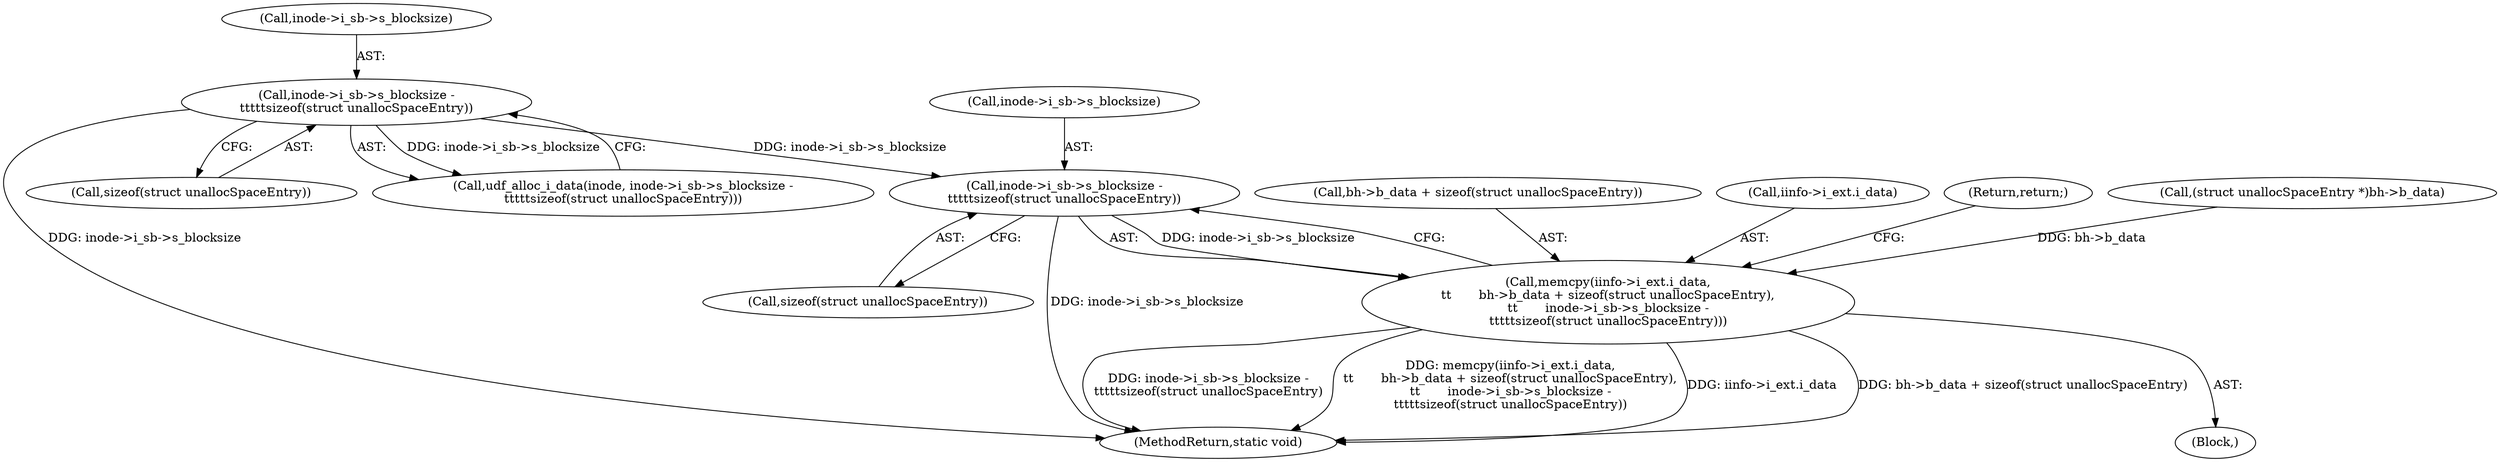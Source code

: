 digraph "0_linux_c03aa9f6e1f938618e6db2e23afef0574efeeb65@API" {
"1000546" [label="(Call,inode->i_sb->s_blocksize -\n\t\t\t\t\tsizeof(struct unallocSpaceEntry))"];
"1000522" [label="(Call,inode->i_sb->s_blocksize -\n\t\t\t\t\tsizeof(struct unallocSpaceEntry))"];
"1000534" [label="(Call,memcpy(iinfo->i_ext.i_data,\n\t\t       bh->b_data + sizeof(struct unallocSpaceEntry),\n\t\t       inode->i_sb->s_blocksize -\n\t\t\t\t\tsizeof(struct unallocSpaceEntry)))"];
"1000540" [label="(Call,bh->b_data + sizeof(struct unallocSpaceEntry))"];
"1000546" [label="(Call,inode->i_sb->s_blocksize -\n\t\t\t\t\tsizeof(struct unallocSpaceEntry))"];
"1000496" [label="(Block,)"];
"1001145" [label="(MethodReturn,static void)"];
"1000534" [label="(Call,memcpy(iinfo->i_ext.i_data,\n\t\t       bh->b_data + sizeof(struct unallocSpaceEntry),\n\t\t       inode->i_sb->s_blocksize -\n\t\t\t\t\tsizeof(struct unallocSpaceEntry)))"];
"1000535" [label="(Call,iinfo->i_ext.i_data)"];
"1000554" [label="(Return,return;)"];
"1000528" [label="(Call,sizeof(struct unallocSpaceEntry))"];
"1000513" [label="(Call,(struct unallocSpaceEntry *)bh->b_data)"];
"1000552" [label="(Call,sizeof(struct unallocSpaceEntry))"];
"1000520" [label="(Call,udf_alloc_i_data(inode, inode->i_sb->s_blocksize -\n\t\t\t\t\tsizeof(struct unallocSpaceEntry)))"];
"1000523" [label="(Call,inode->i_sb->s_blocksize)"];
"1000547" [label="(Call,inode->i_sb->s_blocksize)"];
"1000522" [label="(Call,inode->i_sb->s_blocksize -\n\t\t\t\t\tsizeof(struct unallocSpaceEntry))"];
"1000546" -> "1000534"  [label="AST: "];
"1000546" -> "1000552"  [label="CFG: "];
"1000547" -> "1000546"  [label="AST: "];
"1000552" -> "1000546"  [label="AST: "];
"1000534" -> "1000546"  [label="CFG: "];
"1000546" -> "1001145"  [label="DDG: inode->i_sb->s_blocksize"];
"1000546" -> "1000534"  [label="DDG: inode->i_sb->s_blocksize"];
"1000522" -> "1000546"  [label="DDG: inode->i_sb->s_blocksize"];
"1000522" -> "1000520"  [label="AST: "];
"1000522" -> "1000528"  [label="CFG: "];
"1000523" -> "1000522"  [label="AST: "];
"1000528" -> "1000522"  [label="AST: "];
"1000520" -> "1000522"  [label="CFG: "];
"1000522" -> "1001145"  [label="DDG: inode->i_sb->s_blocksize"];
"1000522" -> "1000520"  [label="DDG: inode->i_sb->s_blocksize"];
"1000534" -> "1000496"  [label="AST: "];
"1000535" -> "1000534"  [label="AST: "];
"1000540" -> "1000534"  [label="AST: "];
"1000554" -> "1000534"  [label="CFG: "];
"1000534" -> "1001145"  [label="DDG: bh->b_data + sizeof(struct unallocSpaceEntry)"];
"1000534" -> "1001145"  [label="DDG: inode->i_sb->s_blocksize -\n\t\t\t\t\tsizeof(struct unallocSpaceEntry)"];
"1000534" -> "1001145"  [label="DDG: memcpy(iinfo->i_ext.i_data,\n\t\t       bh->b_data + sizeof(struct unallocSpaceEntry),\n\t\t       inode->i_sb->s_blocksize -\n\t\t\t\t\tsizeof(struct unallocSpaceEntry))"];
"1000534" -> "1001145"  [label="DDG: iinfo->i_ext.i_data"];
"1000513" -> "1000534"  [label="DDG: bh->b_data"];
}
